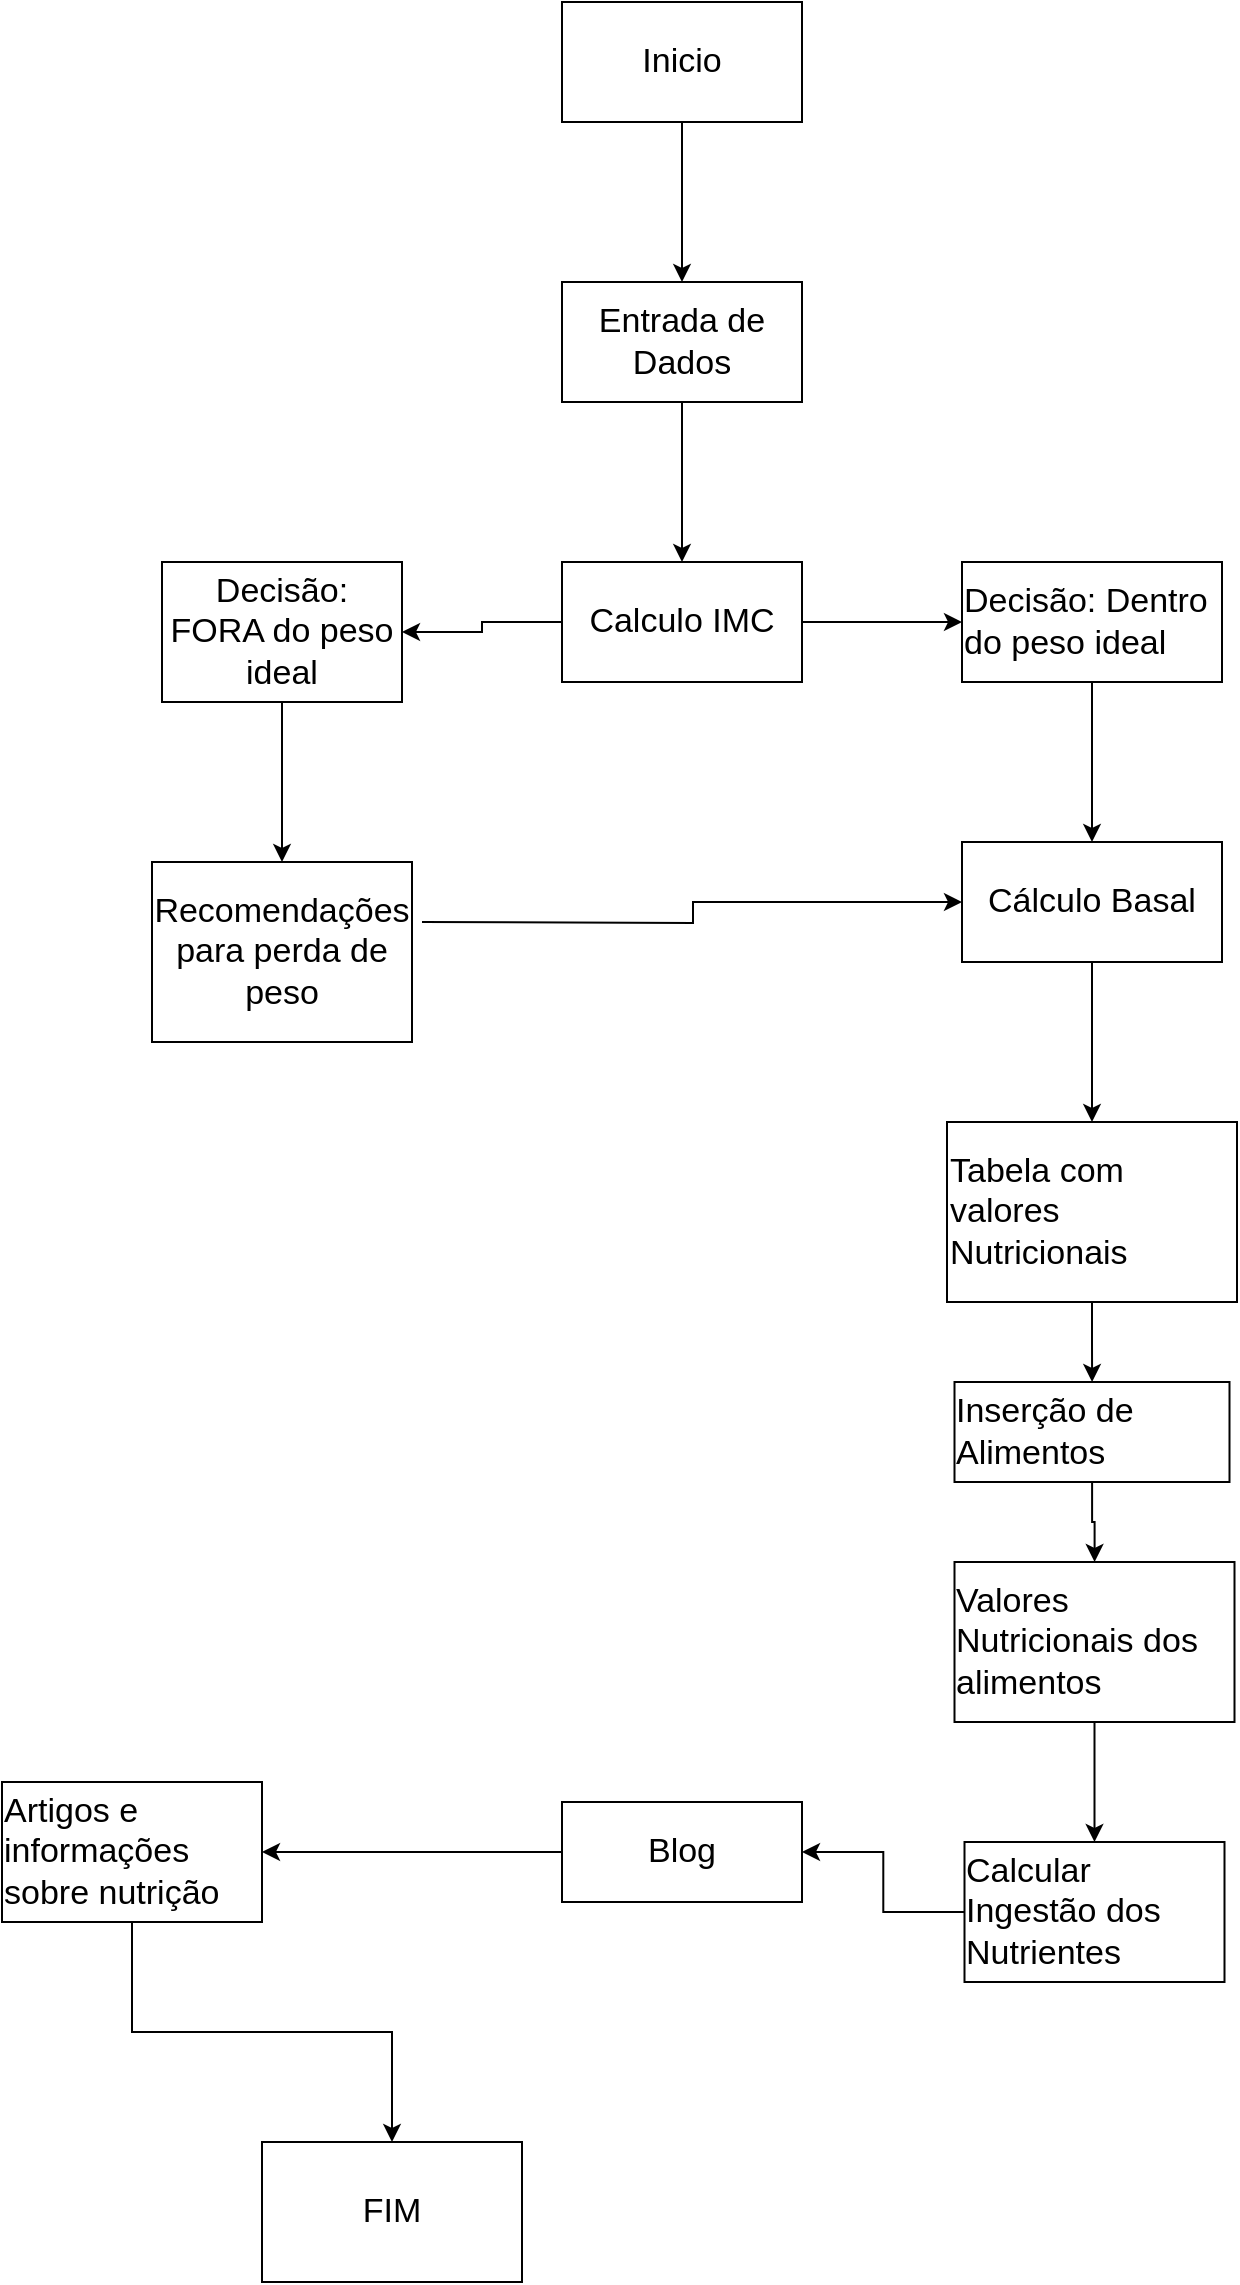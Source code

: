 <mxfile version="21.5.2" type="github">
  <diagram name="Página-1" id="-aCscPGjMUDcG00FSvme">
    <mxGraphModel dx="1434" dy="768" grid="1" gridSize="10" guides="1" tooltips="1" connect="1" arrows="1" fold="1" page="1" pageScale="1" pageWidth="1100" pageHeight="850" math="0" shadow="0">
      <root>
        <mxCell id="0" />
        <mxCell id="1" parent="0" />
        <mxCell id="FosLZs8mTLWsPHXDbrrZ-3" value="" style="edgeStyle=orthogonalEdgeStyle;rounded=0;orthogonalLoop=1;jettySize=auto;html=1;" edge="1" parent="1" source="FosLZs8mTLWsPHXDbrrZ-1" target="FosLZs8mTLWsPHXDbrrZ-2">
          <mxGeometry relative="1" as="geometry" />
        </mxCell>
        <mxCell id="FosLZs8mTLWsPHXDbrrZ-1" value="&lt;font style=&quot;font-size: 17px;&quot;&gt;Inicio&lt;/font&gt;" style="rounded=0;whiteSpace=wrap;html=1;" vertex="1" parent="1">
          <mxGeometry x="400" y="80" width="120" height="60" as="geometry" />
        </mxCell>
        <mxCell id="FosLZs8mTLWsPHXDbrrZ-5" value="" style="edgeStyle=orthogonalEdgeStyle;rounded=0;orthogonalLoop=1;jettySize=auto;html=1;" edge="1" parent="1" source="FosLZs8mTLWsPHXDbrrZ-2" target="FosLZs8mTLWsPHXDbrrZ-4">
          <mxGeometry relative="1" as="geometry" />
        </mxCell>
        <mxCell id="FosLZs8mTLWsPHXDbrrZ-2" value="&lt;font style=&quot;font-size: 17px;&quot;&gt;Entrada de Dados &lt;/font&gt;" style="rounded=0;whiteSpace=wrap;html=1;" vertex="1" parent="1">
          <mxGeometry x="400" y="220" width="120" height="60" as="geometry" />
        </mxCell>
        <mxCell id="FosLZs8mTLWsPHXDbrrZ-9" value="" style="edgeStyle=orthogonalEdgeStyle;rounded=0;orthogonalLoop=1;jettySize=auto;html=1;" edge="1" parent="1" source="FosLZs8mTLWsPHXDbrrZ-4" target="FosLZs8mTLWsPHXDbrrZ-8">
          <mxGeometry relative="1" as="geometry" />
        </mxCell>
        <mxCell id="FosLZs8mTLWsPHXDbrrZ-30" value="" style="edgeStyle=orthogonalEdgeStyle;rounded=0;orthogonalLoop=1;jettySize=auto;html=1;" edge="1" parent="1" source="FosLZs8mTLWsPHXDbrrZ-4" target="FosLZs8mTLWsPHXDbrrZ-29">
          <mxGeometry relative="1" as="geometry" />
        </mxCell>
        <mxCell id="FosLZs8mTLWsPHXDbrrZ-4" value="&lt;font style=&quot;font-size: 17px;&quot;&gt;Calculo IMC&lt;/font&gt;" style="rounded=0;whiteSpace=wrap;html=1;" vertex="1" parent="1">
          <mxGeometry x="400" y="360" width="120" height="60" as="geometry" />
        </mxCell>
        <mxCell id="FosLZs8mTLWsPHXDbrrZ-11" value="" style="edgeStyle=orthogonalEdgeStyle;rounded=0;orthogonalLoop=1;jettySize=auto;html=1;" edge="1" parent="1" source="FosLZs8mTLWsPHXDbrrZ-8" target="FosLZs8mTLWsPHXDbrrZ-10">
          <mxGeometry relative="1" as="geometry" />
        </mxCell>
        <mxCell id="FosLZs8mTLWsPHXDbrrZ-8" value="&lt;div style=&quot;text-align: left;&quot;&gt;&lt;span style=&quot;background-color: initial;&quot;&gt;&lt;font style=&quot;font-size: 17px;&quot;&gt;Decisão: Dentro do peso ideal&lt;/font&gt;&lt;/span&gt;&lt;/div&gt;" style="rounded=0;whiteSpace=wrap;html=1;" vertex="1" parent="1">
          <mxGeometry x="600" y="360" width="130" height="60" as="geometry" />
        </mxCell>
        <mxCell id="FosLZs8mTLWsPHXDbrrZ-13" value="" style="edgeStyle=orthogonalEdgeStyle;rounded=0;orthogonalLoop=1;jettySize=auto;html=1;" edge="1" parent="1" source="FosLZs8mTLWsPHXDbrrZ-10" target="FosLZs8mTLWsPHXDbrrZ-12">
          <mxGeometry relative="1" as="geometry" />
        </mxCell>
        <mxCell id="FosLZs8mTLWsPHXDbrrZ-10" value="&lt;div style=&quot;text-align: left;&quot;&gt;&lt;font style=&quot;font-size: 17px;&quot;&gt;Cálculo Basal&lt;/font&gt;&lt;br&gt;&lt;/div&gt;" style="rounded=0;whiteSpace=wrap;html=1;" vertex="1" parent="1">
          <mxGeometry x="600" y="500" width="130" height="60" as="geometry" />
        </mxCell>
        <mxCell id="FosLZs8mTLWsPHXDbrrZ-15" value="" style="edgeStyle=orthogonalEdgeStyle;rounded=0;orthogonalLoop=1;jettySize=auto;html=1;" edge="1" parent="1" source="FosLZs8mTLWsPHXDbrrZ-12" target="FosLZs8mTLWsPHXDbrrZ-14">
          <mxGeometry relative="1" as="geometry" />
        </mxCell>
        <mxCell id="FosLZs8mTLWsPHXDbrrZ-12" value="&lt;div style=&quot;text-align: left;&quot;&gt;&lt;font style=&quot;font-size: 17px;&quot;&gt;Tabela com valores Nutricionais&lt;/font&gt;&lt;br&gt;&lt;/div&gt;" style="rounded=0;whiteSpace=wrap;html=1;" vertex="1" parent="1">
          <mxGeometry x="592.5" y="640" width="145" height="90" as="geometry" />
        </mxCell>
        <mxCell id="FosLZs8mTLWsPHXDbrrZ-17" value="" style="edgeStyle=orthogonalEdgeStyle;rounded=0;orthogonalLoop=1;jettySize=auto;html=1;" edge="1" parent="1" source="FosLZs8mTLWsPHXDbrrZ-14" target="FosLZs8mTLWsPHXDbrrZ-16">
          <mxGeometry relative="1" as="geometry" />
        </mxCell>
        <mxCell id="FosLZs8mTLWsPHXDbrrZ-14" value="&lt;div style=&quot;text-align: left;&quot;&gt;&lt;font style=&quot;font-size: 17px;&quot;&gt;Inserção de Alimentos&lt;/font&gt;&lt;br&gt;&lt;/div&gt;" style="rounded=0;whiteSpace=wrap;html=1;" vertex="1" parent="1">
          <mxGeometry x="596.25" y="770" width="137.5" height="50" as="geometry" />
        </mxCell>
        <mxCell id="FosLZs8mTLWsPHXDbrrZ-19" value="" style="edgeStyle=orthogonalEdgeStyle;rounded=0;orthogonalLoop=1;jettySize=auto;html=1;" edge="1" parent="1" source="FosLZs8mTLWsPHXDbrrZ-16" target="FosLZs8mTLWsPHXDbrrZ-18">
          <mxGeometry relative="1" as="geometry" />
        </mxCell>
        <mxCell id="FosLZs8mTLWsPHXDbrrZ-16" value="&lt;div style=&quot;text-align: left;&quot;&gt;&lt;font style=&quot;font-size: 17px;&quot;&gt;Valores Nutricionais dos alimentos&lt;/font&gt;&lt;br&gt;&lt;/div&gt;" style="rounded=0;whiteSpace=wrap;html=1;" vertex="1" parent="1">
          <mxGeometry x="596.25" y="860" width="140" height="80" as="geometry" />
        </mxCell>
        <mxCell id="FosLZs8mTLWsPHXDbrrZ-21" value="" style="edgeStyle=orthogonalEdgeStyle;rounded=0;orthogonalLoop=1;jettySize=auto;html=1;" edge="1" parent="1" source="FosLZs8mTLWsPHXDbrrZ-18" target="FosLZs8mTLWsPHXDbrrZ-20">
          <mxGeometry relative="1" as="geometry" />
        </mxCell>
        <mxCell id="FosLZs8mTLWsPHXDbrrZ-18" value="&lt;div style=&quot;text-align: left;&quot;&gt;&lt;span style=&quot;font-size: 17px;&quot;&gt;Calcular Ingestão dos Nutrientes&lt;/span&gt;&lt;/div&gt;" style="rounded=0;whiteSpace=wrap;html=1;" vertex="1" parent="1">
          <mxGeometry x="601.25" y="1000" width="130" height="70" as="geometry" />
        </mxCell>
        <mxCell id="FosLZs8mTLWsPHXDbrrZ-25" value="" style="edgeStyle=orthogonalEdgeStyle;rounded=0;orthogonalLoop=1;jettySize=auto;html=1;" edge="1" parent="1" source="FosLZs8mTLWsPHXDbrrZ-20" target="FosLZs8mTLWsPHXDbrrZ-24">
          <mxGeometry relative="1" as="geometry" />
        </mxCell>
        <mxCell id="FosLZs8mTLWsPHXDbrrZ-20" value="&lt;div style=&quot;text-align: left;&quot;&gt;&lt;span style=&quot;font-size: 17px;&quot;&gt;Blog&lt;/span&gt;&lt;/div&gt;" style="rounded=0;whiteSpace=wrap;html=1;" vertex="1" parent="1">
          <mxGeometry x="400" y="980" width="120" height="50" as="geometry" />
        </mxCell>
        <mxCell id="FosLZs8mTLWsPHXDbrrZ-27" value="" style="edgeStyle=orthogonalEdgeStyle;rounded=0;orthogonalLoop=1;jettySize=auto;html=1;" edge="1" parent="1" source="FosLZs8mTLWsPHXDbrrZ-24" target="FosLZs8mTLWsPHXDbrrZ-26">
          <mxGeometry relative="1" as="geometry" />
        </mxCell>
        <mxCell id="FosLZs8mTLWsPHXDbrrZ-24" value="&lt;div style=&quot;text-align: left;&quot;&gt;&lt;span style=&quot;font-size: 17px;&quot;&gt;Artigos e informações sobre nutrição&lt;/span&gt;&lt;/div&gt;" style="rounded=0;whiteSpace=wrap;html=1;" vertex="1" parent="1">
          <mxGeometry x="120" y="970" width="130" height="70" as="geometry" />
        </mxCell>
        <mxCell id="FosLZs8mTLWsPHXDbrrZ-26" value="&lt;div style=&quot;text-align: left;&quot;&gt;&lt;span style=&quot;font-size: 17px;&quot;&gt;FIM&lt;/span&gt;&lt;/div&gt;" style="rounded=0;whiteSpace=wrap;html=1;" vertex="1" parent="1">
          <mxGeometry x="250" y="1150" width="130" height="70" as="geometry" />
        </mxCell>
        <mxCell id="FosLZs8mTLWsPHXDbrrZ-32" value="" style="edgeStyle=orthogonalEdgeStyle;rounded=0;orthogonalLoop=1;jettySize=auto;html=1;" edge="1" parent="1" source="FosLZs8mTLWsPHXDbrrZ-29" target="FosLZs8mTLWsPHXDbrrZ-31">
          <mxGeometry relative="1" as="geometry" />
        </mxCell>
        <mxCell id="FosLZs8mTLWsPHXDbrrZ-29" value="&lt;font style=&quot;font-size: 17px;&quot;&gt;Decisão: FORA do peso ideal&lt;/font&gt;" style="rounded=0;whiteSpace=wrap;html=1;" vertex="1" parent="1">
          <mxGeometry x="200" y="360" width="120" height="70" as="geometry" />
        </mxCell>
        <mxCell id="FosLZs8mTLWsPHXDbrrZ-31" value="&lt;font style=&quot;font-size: 17px;&quot;&gt;Recomendações para perda de peso&lt;/font&gt;" style="whiteSpace=wrap;html=1;rounded=0;" vertex="1" parent="1">
          <mxGeometry x="195" y="510" width="130" height="90" as="geometry" />
        </mxCell>
        <mxCell id="FosLZs8mTLWsPHXDbrrZ-33" value="" style="edgeStyle=orthogonalEdgeStyle;rounded=0;orthogonalLoop=1;jettySize=auto;html=1;entryX=0;entryY=0.5;entryDx=0;entryDy=0;" edge="1" parent="1" target="FosLZs8mTLWsPHXDbrrZ-10">
          <mxGeometry relative="1" as="geometry">
            <mxPoint x="330" y="540" as="sourcePoint" />
            <mxPoint x="270" y="520" as="targetPoint" />
          </mxGeometry>
        </mxCell>
      </root>
    </mxGraphModel>
  </diagram>
</mxfile>
